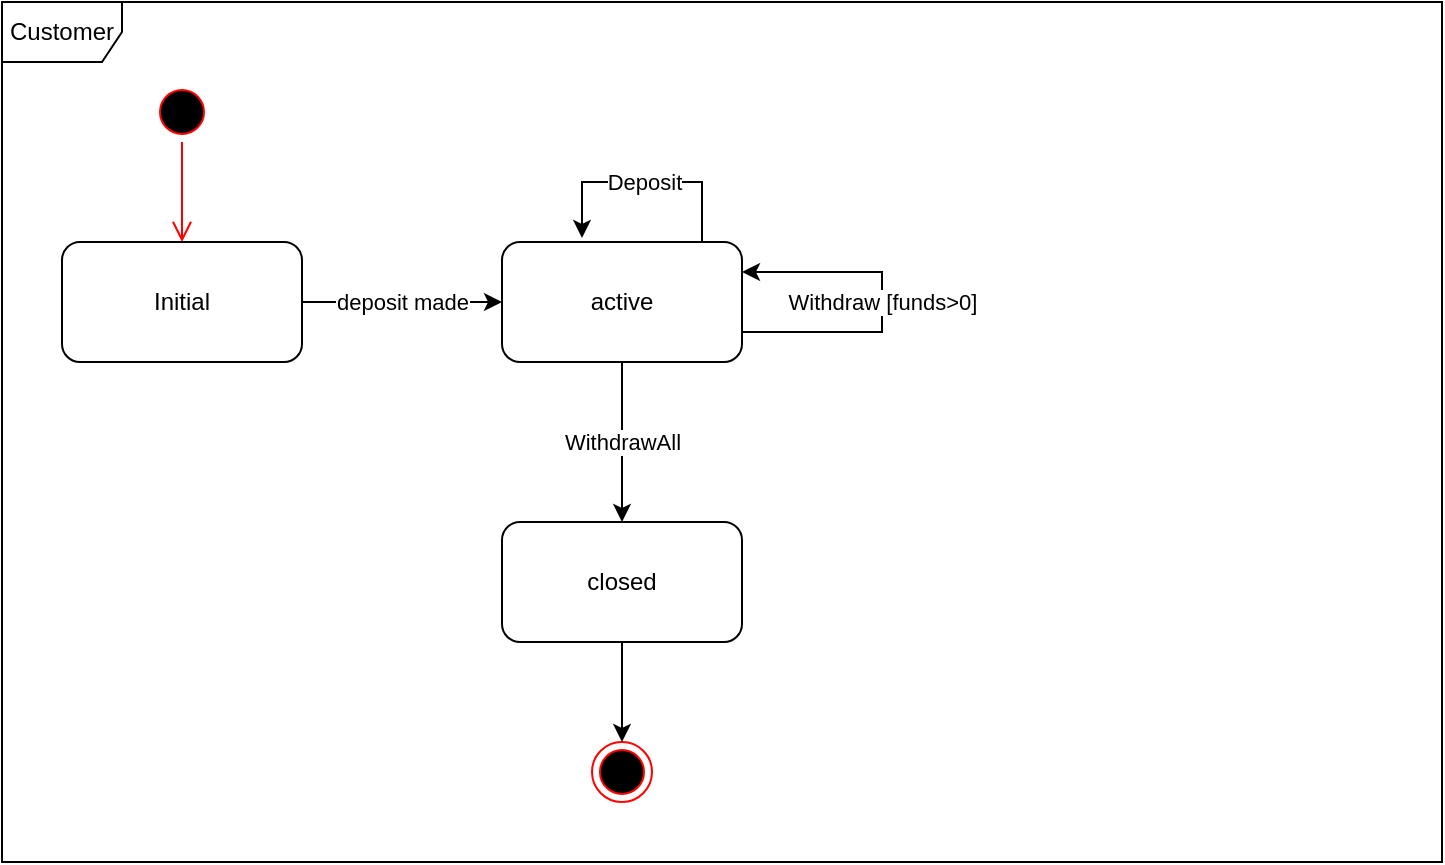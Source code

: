 <mxfile version="15.7.0" type="github">
  <diagram id="arLlyks3ZgtwF9YTIxUN" name="Page-1">
    <mxGraphModel dx="1038" dy="547" grid="1" gridSize="10" guides="1" tooltips="1" connect="1" arrows="1" fold="1" page="1" pageScale="1" pageWidth="827" pageHeight="1169" math="0" shadow="0">
      <root>
        <mxCell id="0" />
        <mxCell id="1" parent="0" />
        <mxCell id="PMGbh2DLQC6IU_RWl1ml-5" value="Customer" style="shape=umlFrame;whiteSpace=wrap;html=1;" vertex="1" parent="1">
          <mxGeometry x="70" width="720" height="430" as="geometry" />
        </mxCell>
        <mxCell id="PMGbh2DLQC6IU_RWl1ml-1" value="" style="ellipse;html=1;shape=startState;fillColor=#000000;strokeColor=#ff0000;" vertex="1" parent="1">
          <mxGeometry x="145" y="40" width="30" height="30" as="geometry" />
        </mxCell>
        <mxCell id="PMGbh2DLQC6IU_RWl1ml-2" value="" style="edgeStyle=orthogonalEdgeStyle;html=1;verticalAlign=bottom;endArrow=open;endSize=8;strokeColor=#ff0000;rounded=0;entryX=0.5;entryY=0;entryDx=0;entryDy=0;" edge="1" source="PMGbh2DLQC6IU_RWl1ml-1" parent="1" target="PMGbh2DLQC6IU_RWl1ml-16">
          <mxGeometry relative="1" as="geometry">
            <mxPoint x="115" y="140" as="targetPoint" />
          </mxGeometry>
        </mxCell>
        <mxCell id="PMGbh2DLQC6IU_RWl1ml-3" value="" style="ellipse;html=1;shape=endState;fillColor=#000000;strokeColor=#ff0000;" vertex="1" parent="1">
          <mxGeometry x="365" y="370" width="30" height="30" as="geometry" />
        </mxCell>
        <mxCell id="PMGbh2DLQC6IU_RWl1ml-26" value="deposit made" style="edgeStyle=none;rounded=0;orthogonalLoop=1;jettySize=auto;html=1;exitX=1;exitY=0.5;exitDx=0;exitDy=0;entryX=0;entryY=0.5;entryDx=0;entryDy=0;" edge="1" parent="1" source="PMGbh2DLQC6IU_RWl1ml-16" target="PMGbh2DLQC6IU_RWl1ml-18">
          <mxGeometry relative="1" as="geometry" />
        </mxCell>
        <mxCell id="PMGbh2DLQC6IU_RWl1ml-16" value="Initial" style="rounded=1;whiteSpace=wrap;html=1;" vertex="1" parent="1">
          <mxGeometry x="100" y="120" width="120" height="60" as="geometry" />
        </mxCell>
        <mxCell id="PMGbh2DLQC6IU_RWl1ml-20" style="edgeStyle=none;rounded=0;orthogonalLoop=1;jettySize=auto;html=1;exitX=0.5;exitY=1;exitDx=0;exitDy=0;entryX=0.5;entryY=0;entryDx=0;entryDy=0;" edge="1" parent="1" source="PMGbh2DLQC6IU_RWl1ml-17" target="PMGbh2DLQC6IU_RWl1ml-3">
          <mxGeometry relative="1" as="geometry" />
        </mxCell>
        <mxCell id="PMGbh2DLQC6IU_RWl1ml-17" value="closed" style="rounded=1;whiteSpace=wrap;html=1;" vertex="1" parent="1">
          <mxGeometry x="320" y="260" width="120" height="60" as="geometry" />
        </mxCell>
        <mxCell id="PMGbh2DLQC6IU_RWl1ml-29" value="Deposit" style="edgeStyle=orthogonalEdgeStyle;rounded=0;orthogonalLoop=1;jettySize=auto;html=1;" edge="1" parent="1" source="PMGbh2DLQC6IU_RWl1ml-18">
          <mxGeometry relative="1" as="geometry">
            <mxPoint x="410" y="118" as="sourcePoint" />
            <mxPoint x="360" y="118" as="targetPoint" />
            <Array as="points">
              <mxPoint x="420" y="90" />
              <mxPoint x="360" y="90" />
              <mxPoint x="360" y="118" />
            </Array>
          </mxGeometry>
        </mxCell>
        <mxCell id="PMGbh2DLQC6IU_RWl1ml-31" value="WithdrawAll" style="edgeStyle=orthogonalEdgeStyle;rounded=0;orthogonalLoop=1;jettySize=auto;html=1;exitX=0.5;exitY=1;exitDx=0;exitDy=0;" edge="1" parent="1" source="PMGbh2DLQC6IU_RWl1ml-18" target="PMGbh2DLQC6IU_RWl1ml-17">
          <mxGeometry relative="1" as="geometry" />
        </mxCell>
        <mxCell id="PMGbh2DLQC6IU_RWl1ml-18" value="active" style="rounded=1;whiteSpace=wrap;html=1;" vertex="1" parent="1">
          <mxGeometry x="320" y="120" width="120" height="60" as="geometry" />
        </mxCell>
        <mxCell id="PMGbh2DLQC6IU_RWl1ml-30" value="Withdraw [funds&amp;gt;0]" style="edgeStyle=orthogonalEdgeStyle;rounded=0;orthogonalLoop=1;jettySize=auto;html=1;exitX=1;exitY=0.75;exitDx=0;exitDy=0;entryX=1;entryY=0.25;entryDx=0;entryDy=0;" edge="1" parent="1" source="PMGbh2DLQC6IU_RWl1ml-18" target="PMGbh2DLQC6IU_RWl1ml-18">
          <mxGeometry relative="1" as="geometry">
            <Array as="points">
              <mxPoint x="510" y="165" />
              <mxPoint x="510" y="135" />
            </Array>
          </mxGeometry>
        </mxCell>
      </root>
    </mxGraphModel>
  </diagram>
</mxfile>
